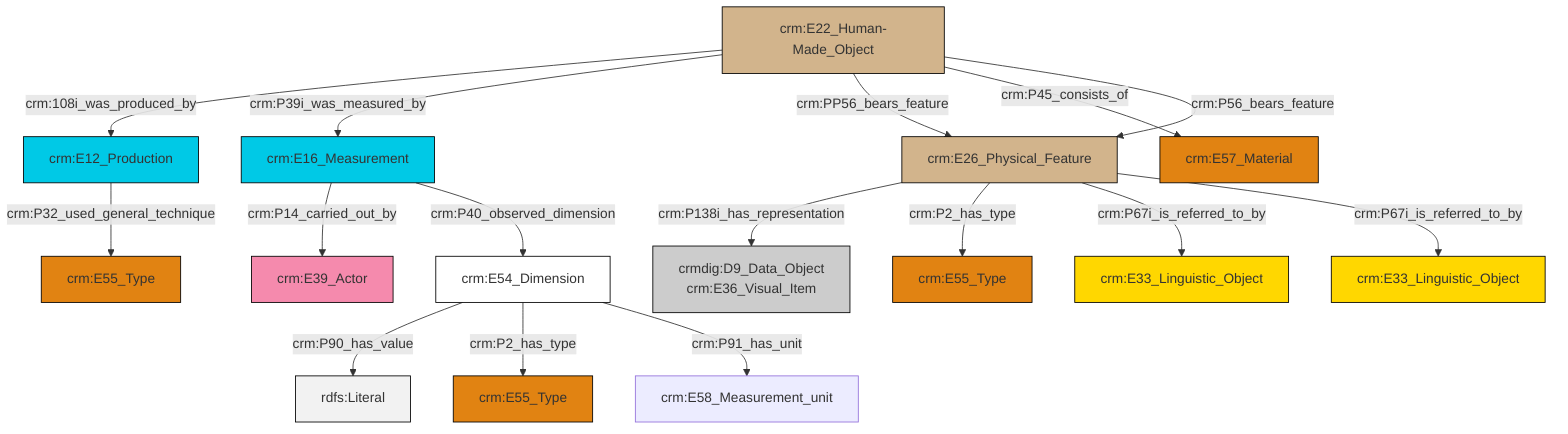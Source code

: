 graph TD
classDef Literal fill:#f2f2f2,stroke:#000000;
classDef CRM_Entity fill:#FFFFFF,stroke:#000000;
classDef Temporal_Entity fill:#00C9E6, stroke:#000000;
classDef Type fill:#E18312, stroke:#000000;
classDef Time-Span fill:#2C9C91, stroke:#000000;
classDef Appellation fill:#FFEB7F, stroke:#000000;
classDef Place fill:#008836, stroke:#000000;
classDef Persistent_Item fill:#B266B2, stroke:#000000;
classDef Conceptual_Object fill:#FFD700, stroke:#000000;
classDef Physical_Thing fill:#D2B48C, stroke:#000000;
classDef Actor fill:#f58aad, stroke:#000000;
classDef PC_Classes fill:#4ce600, stroke:#000000;
classDef Multi fill:#cccccc,stroke:#000000;

0["crm:E26_Physical_Feature"]:::Physical_Thing -->|crm:P138i_has_representation| 1["crmdig:D9_Data_Object<br>crm:E36_Visual_Item"]:::Multi
2["crm:E16_Measurement"]:::Temporal_Entity -->|crm:P14_carried_out_by| 3["crm:E39_Actor"]:::Actor
4["crm:E22_Human-Made_Object"]:::Physical_Thing -->|crm:108i_was_produced_by| 5["crm:E12_Production"]:::Temporal_Entity
6["crm:E54_Dimension"]:::CRM_Entity -->|crm:P90_has_value| 7[rdfs:Literal]:::Literal
2["crm:E16_Measurement"]:::Temporal_Entity -->|crm:P40_observed_dimension| 6["crm:E54_Dimension"]:::CRM_Entity
6["crm:E54_Dimension"]:::CRM_Entity -->|crm:P2_has_type| 12["crm:E55_Type"]:::Type
5["crm:E12_Production"]:::Temporal_Entity -->|crm:P32_used_general_technique| 9["crm:E55_Type"]:::Type
4["crm:E22_Human-Made_Object"]:::Physical_Thing -->|crm:P39i_was_measured_by| 2["crm:E16_Measurement"]:::Temporal_Entity
4["crm:E22_Human-Made_Object"]:::Physical_Thing -->|crm:PP56_bears_feature| 0["crm:E26_Physical_Feature"]:::Physical_Thing
4["crm:E22_Human-Made_Object"]:::Physical_Thing -->|crm:P45_consists_of| 17["crm:E57_Material"]:::Type
0["crm:E26_Physical_Feature"]:::Physical_Thing -->|crm:P2_has_type| 18["crm:E55_Type"]:::Type
0["crm:E26_Physical_Feature"]:::Physical_Thing -->|crm:P67i_is_referred_to_by| 22["crm:E33_Linguistic_Object"]:::Conceptual_Object
0["crm:E26_Physical_Feature"]:::Physical_Thing -->|crm:P67i_is_referred_to_by| 15["crm:E33_Linguistic_Object"]:::Conceptual_Object
4["crm:E22_Human-Made_Object"]:::Physical_Thing -->|crm:P56_bears_feature| 0["crm:E26_Physical_Feature"]:::Physical_Thing
6["crm:E54_Dimension"]:::CRM_Entity -->|crm:P91_has_unit| 26["crm:E58_Measurement_unit"]:::Default